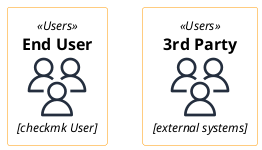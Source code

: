 @startuml
!include <awslib/AWSCommon>
!include <awslib/General/Users>

/' README
Always include this file in your diagram!

Add definitions to this file in case:
* you are reusing those definitions in multiple diagrams
* you want to apply styles for all diagrams
'/

' GLOBAL STYLE SETTINGS: These will apply for all diagrams!
' linetype ortho messes-up the label positioning:
' https://github.com/plantuml/plantuml/issues/149
' skinparam linetype ortho

' GLOBAL DIAGRAM DEFINITIONS
Users(end_user, "End User", "checkmk User")
Users(third_party, "3rd Party", "external systems")

@enduml
